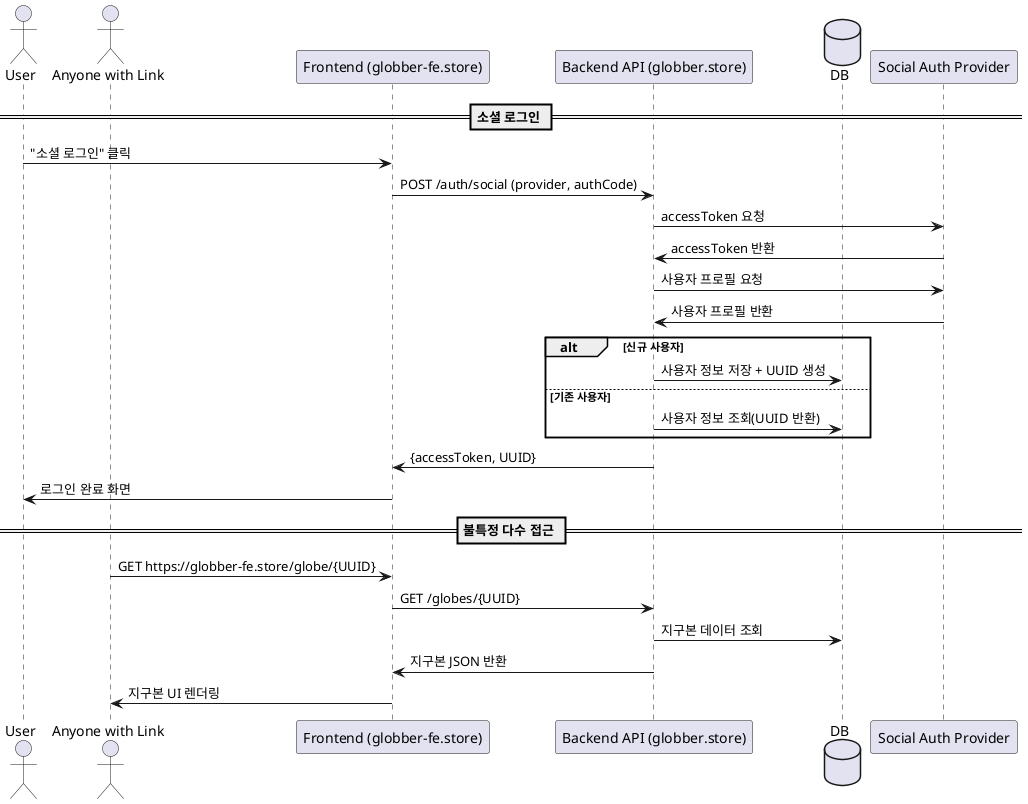 @startuml
actor User
actor "Anyone with Link" as Guest
participant "Frontend (globber-fe.store)" as Front
participant "Backend API (globber.store)" as Back
database "DB" as DB
participant "Social Auth Provider" as Social

== 소셜 로그인 ==
User -> Front: "소셜 로그인" 클릭
Front -> Back: POST /auth/social (provider, authCode)
Back -> Social: accessToken 요청
Social -> Back: accessToken 반환
Back -> Social: 사용자 프로필 요청
Social -> Back: 사용자 프로필 반환

alt 신규 사용자
    Back -> DB: 사용자 정보 저장 + UUID 생성
else 기존 사용자
    Back -> DB: 사용자 정보 조회(UUID 반환)
end

Back -> Front: {accessToken, UUID}
Front -> User: 로그인 완료 화면

== 불특정 다수 접근 ==
Guest -> Front: GET https://globber-fe.store/globe/{UUID}
Front -> Back: GET /globes/{UUID}
Back -> DB: 지구본 데이터 조회
Back -> Front: 지구본 JSON 반환
Front -> Guest: 지구본 UI 렌더링
@enduml
